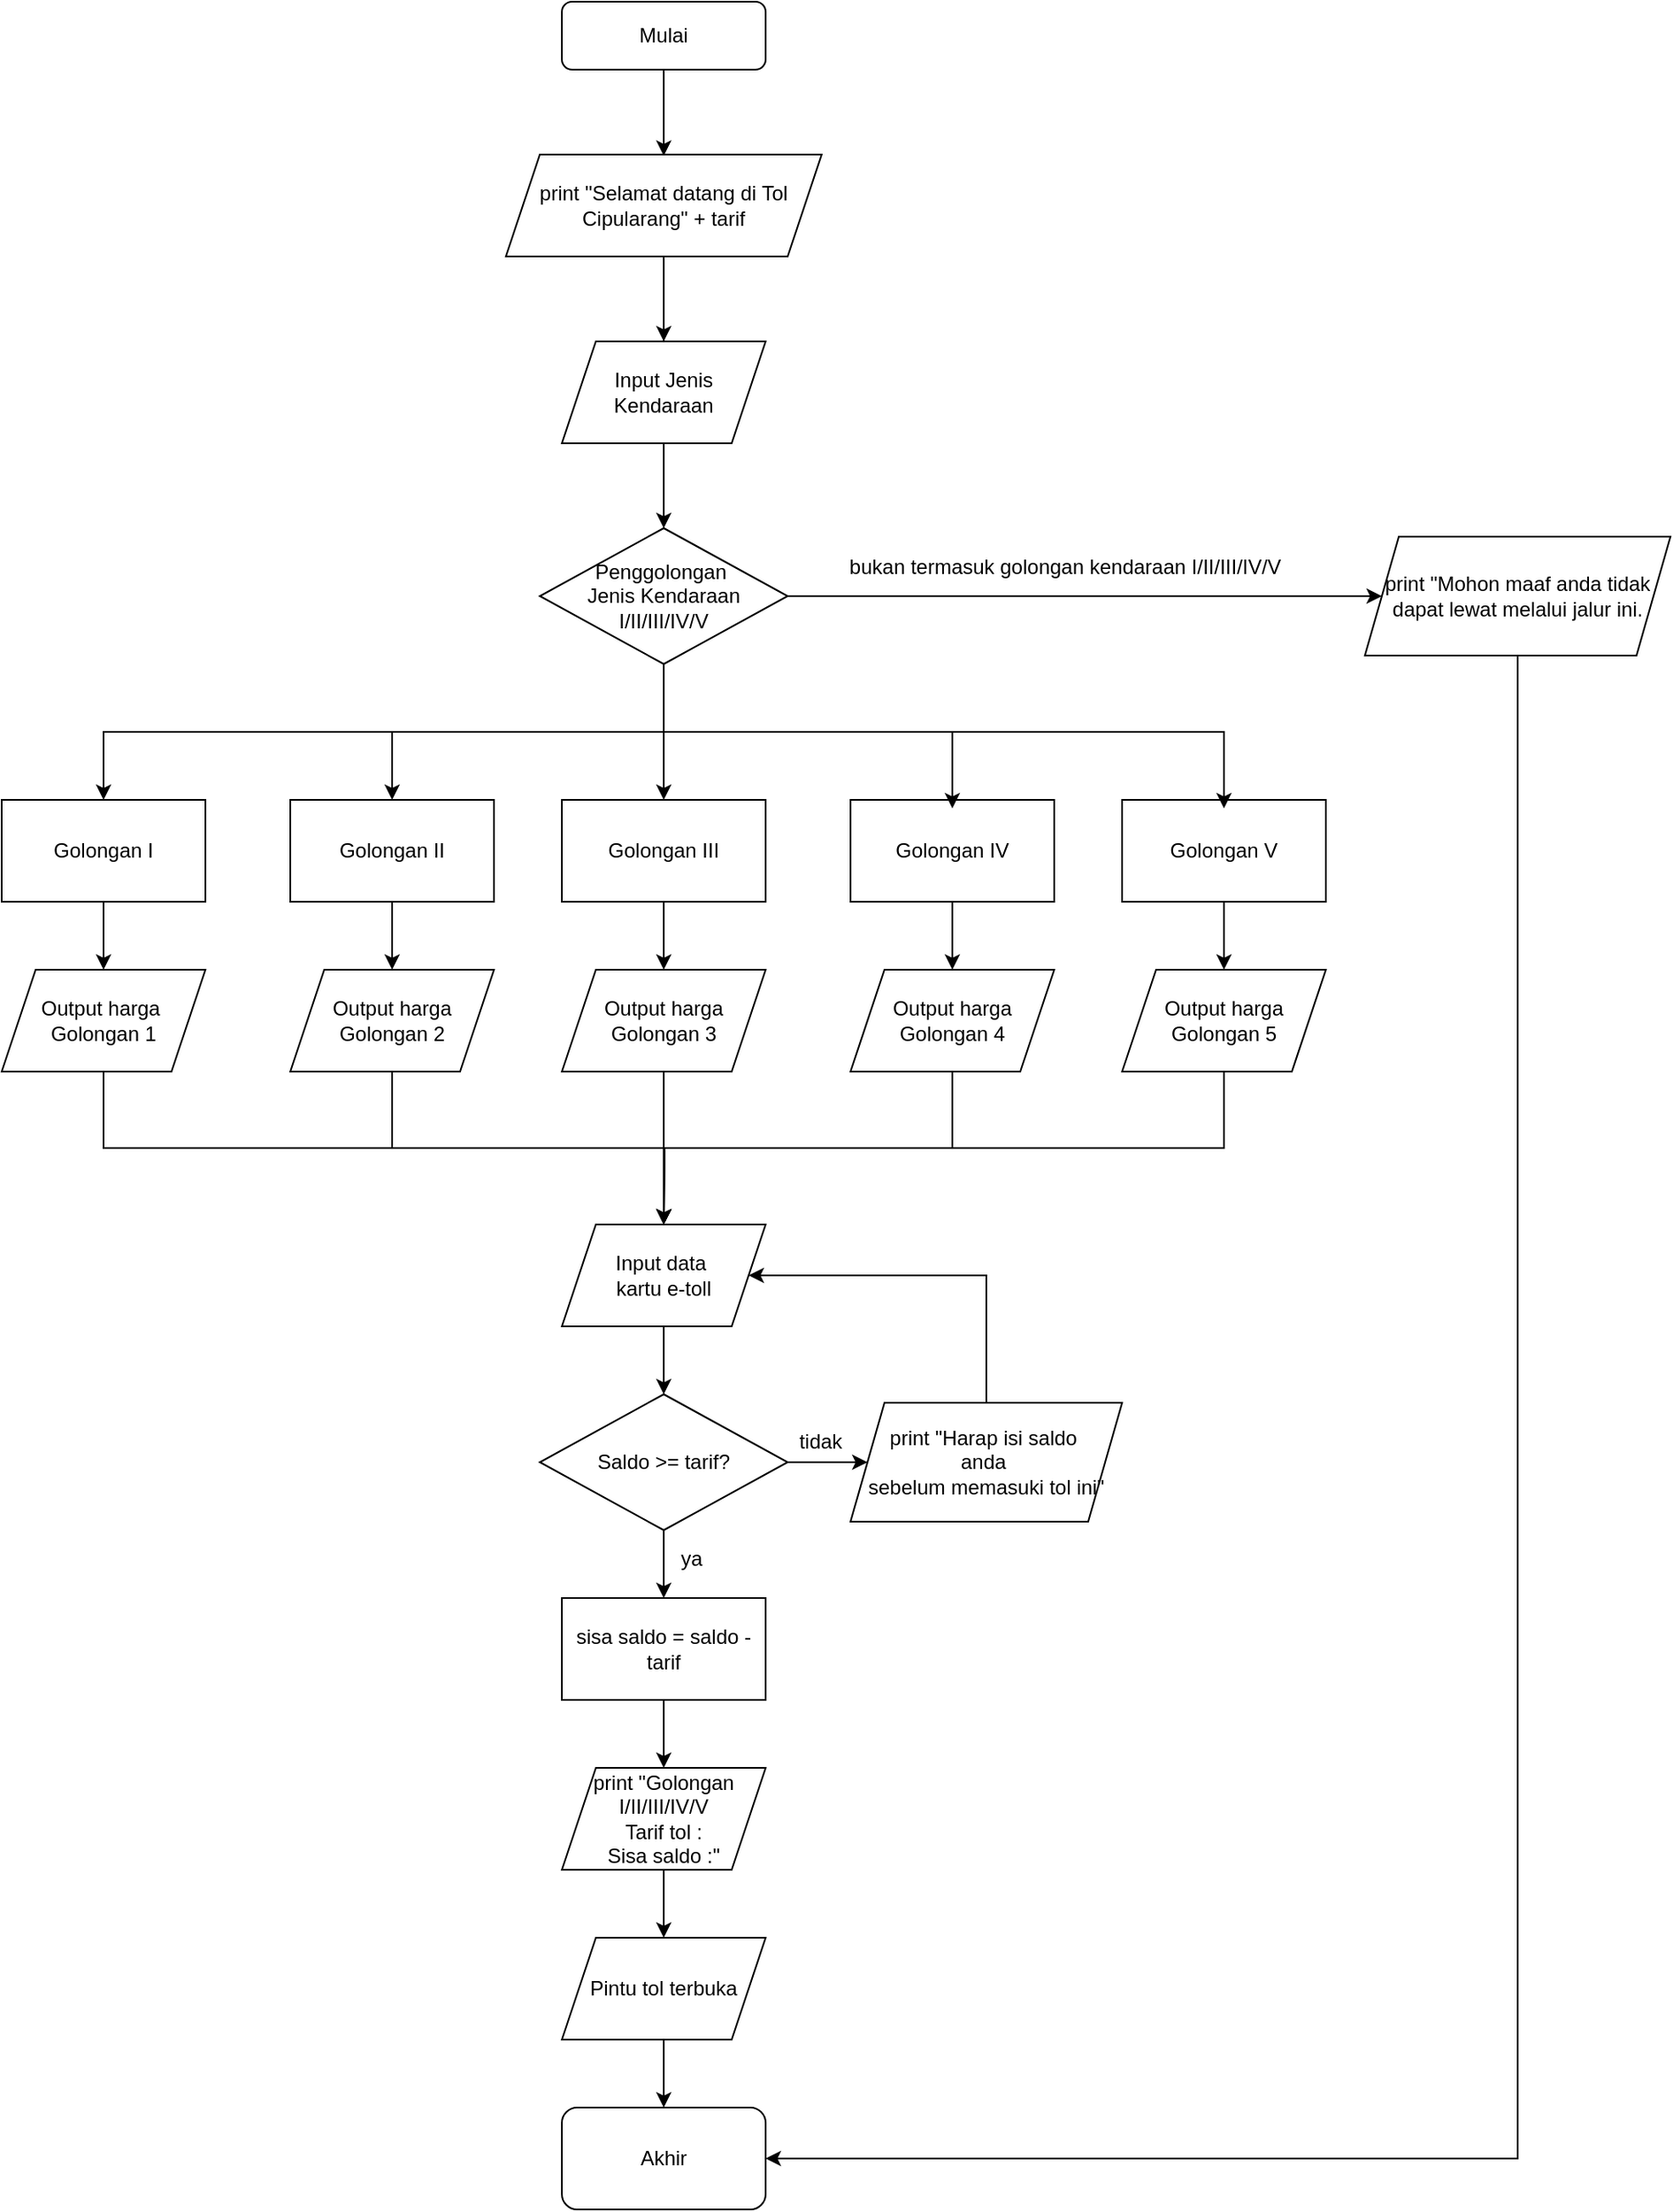 <mxfile version="24.8.4">
  <diagram id="C5RBs43oDa-KdzZeNtuy" name="Page-1">
    <mxGraphModel dx="3000" dy="1491" grid="1" gridSize="10" guides="1" tooltips="1" connect="1" arrows="1" fold="1" page="1" pageScale="1" pageWidth="827" pageHeight="1169" math="0" shadow="0">
      <root>
        <mxCell id="WIyWlLk6GJQsqaUBKTNV-0" />
        <mxCell id="WIyWlLk6GJQsqaUBKTNV-1" parent="WIyWlLk6GJQsqaUBKTNV-0" />
        <mxCell id="WIyWlLk6GJQsqaUBKTNV-3" value="Mulai" style="rounded=1;whiteSpace=wrap;html=1;fontSize=12;glass=0;strokeWidth=1;shadow=0;" parent="WIyWlLk6GJQsqaUBKTNV-1" vertex="1">
          <mxGeometry x="354" y="100" width="120" height="40" as="geometry" />
        </mxCell>
        <mxCell id="0tAWVHB6Q2zak3xJbXym-4" value="" style="endArrow=classic;html=1;rounded=0;" edge="1" parent="WIyWlLk6GJQsqaUBKTNV-1" source="WIyWlLk6GJQsqaUBKTNV-3">
          <mxGeometry width="50" height="50" relative="1" as="geometry">
            <mxPoint x="414" y="170" as="sourcePoint" />
            <mxPoint x="414" y="190.711" as="targetPoint" />
          </mxGeometry>
        </mxCell>
        <mxCell id="0tAWVHB6Q2zak3xJbXym-81" value="" style="edgeStyle=orthogonalEdgeStyle;rounded=0;orthogonalLoop=1;jettySize=auto;html=1;" edge="1" parent="WIyWlLk6GJQsqaUBKTNV-1" source="0tAWVHB6Q2zak3xJbXym-5" target="0tAWVHB6Q2zak3xJbXym-8">
          <mxGeometry relative="1" as="geometry" />
        </mxCell>
        <mxCell id="0tAWVHB6Q2zak3xJbXym-5" value="print &quot;Selamat datang di Tol&lt;div&gt;Cipularang&quot; + tarif&lt;/div&gt;" style="shape=parallelogram;perimeter=parallelogramPerimeter;whiteSpace=wrap;html=1;fixedSize=1;" vertex="1" parent="WIyWlLk6GJQsqaUBKTNV-1">
          <mxGeometry x="321" y="190" width="186" height="60" as="geometry" />
        </mxCell>
        <mxCell id="0tAWVHB6Q2zak3xJbXym-7" value="" style="endArrow=classic;html=1;rounded=0;" edge="1" parent="WIyWlLk6GJQsqaUBKTNV-1" source="0tAWVHB6Q2zak3xJbXym-5">
          <mxGeometry width="50" height="50" relative="1" as="geometry">
            <mxPoint x="414" y="300" as="sourcePoint" />
            <mxPoint x="414" y="320.711" as="targetPoint" />
          </mxGeometry>
        </mxCell>
        <mxCell id="0tAWVHB6Q2zak3xJbXym-8" value="Input Jenis&lt;div&gt;Kendaraan&lt;/div&gt;" style="shape=parallelogram;perimeter=parallelogramPerimeter;whiteSpace=wrap;html=1;fixedSize=1;" vertex="1" parent="WIyWlLk6GJQsqaUBKTNV-1">
          <mxGeometry x="354" y="300" width="120" height="60" as="geometry" />
        </mxCell>
        <mxCell id="0tAWVHB6Q2zak3xJbXym-9" value="" style="endArrow=classic;html=1;rounded=0;" edge="1" parent="WIyWlLk6GJQsqaUBKTNV-1" source="0tAWVHB6Q2zak3xJbXym-10">
          <mxGeometry width="50" height="50" relative="1" as="geometry">
            <mxPoint x="414" y="430" as="sourcePoint" />
            <mxPoint x="414" y="450.711" as="targetPoint" />
          </mxGeometry>
        </mxCell>
        <mxCell id="0tAWVHB6Q2zak3xJbXym-39" style="edgeStyle=orthogonalEdgeStyle;rounded=0;orthogonalLoop=1;jettySize=auto;html=1;exitX=0.5;exitY=1;exitDx=0;exitDy=0;entryX=0.5;entryY=0;entryDx=0;entryDy=0;" edge="1" parent="WIyWlLk6GJQsqaUBKTNV-1" source="0tAWVHB6Q2zak3xJbXym-10" target="0tAWVHB6Q2zak3xJbXym-28">
          <mxGeometry relative="1" as="geometry" />
        </mxCell>
        <mxCell id="0tAWVHB6Q2zak3xJbXym-40" style="edgeStyle=orthogonalEdgeStyle;rounded=0;orthogonalLoop=1;jettySize=auto;html=1;exitX=0.5;exitY=1;exitDx=0;exitDy=0;entryX=0.5;entryY=0;entryDx=0;entryDy=0;" edge="1" parent="WIyWlLk6GJQsqaUBKTNV-1" source="0tAWVHB6Q2zak3xJbXym-10" target="0tAWVHB6Q2zak3xJbXym-29">
          <mxGeometry relative="1" as="geometry" />
        </mxCell>
        <mxCell id="0tAWVHB6Q2zak3xJbXym-41" style="edgeStyle=orthogonalEdgeStyle;rounded=0;orthogonalLoop=1;jettySize=auto;html=1;exitX=0.5;exitY=1;exitDx=0;exitDy=0;entryX=0.5;entryY=0;entryDx=0;entryDy=0;" edge="1" parent="WIyWlLk6GJQsqaUBKTNV-1" source="0tAWVHB6Q2zak3xJbXym-10" target="0tAWVHB6Q2zak3xJbXym-30">
          <mxGeometry relative="1" as="geometry" />
        </mxCell>
        <mxCell id="0tAWVHB6Q2zak3xJbXym-49" value="" style="edgeStyle=orthogonalEdgeStyle;rounded=0;orthogonalLoop=1;jettySize=auto;html=1;" edge="1" parent="WIyWlLk6GJQsqaUBKTNV-1" source="0tAWVHB6Q2zak3xJbXym-28" target="0tAWVHB6Q2zak3xJbXym-44">
          <mxGeometry relative="1" as="geometry" />
        </mxCell>
        <mxCell id="0tAWVHB6Q2zak3xJbXym-28" value="Golongan I" style="rounded=0;whiteSpace=wrap;html=1;" vertex="1" parent="WIyWlLk6GJQsqaUBKTNV-1">
          <mxGeometry x="24" y="570" width="120" height="60" as="geometry" />
        </mxCell>
        <mxCell id="0tAWVHB6Q2zak3xJbXym-50" value="" style="edgeStyle=orthogonalEdgeStyle;rounded=0;orthogonalLoop=1;jettySize=auto;html=1;" edge="1" parent="WIyWlLk6GJQsqaUBKTNV-1" source="0tAWVHB6Q2zak3xJbXym-29" target="0tAWVHB6Q2zak3xJbXym-45">
          <mxGeometry relative="1" as="geometry" />
        </mxCell>
        <mxCell id="0tAWVHB6Q2zak3xJbXym-29" value="Golongan II" style="rounded=0;whiteSpace=wrap;html=1;" vertex="1" parent="WIyWlLk6GJQsqaUBKTNV-1">
          <mxGeometry x="194" y="570" width="120" height="60" as="geometry" />
        </mxCell>
        <mxCell id="0tAWVHB6Q2zak3xJbXym-51" value="" style="edgeStyle=orthogonalEdgeStyle;rounded=0;orthogonalLoop=1;jettySize=auto;html=1;" edge="1" parent="WIyWlLk6GJQsqaUBKTNV-1" source="0tAWVHB6Q2zak3xJbXym-30" target="0tAWVHB6Q2zak3xJbXym-46">
          <mxGeometry relative="1" as="geometry" />
        </mxCell>
        <mxCell id="0tAWVHB6Q2zak3xJbXym-30" value="Golongan III" style="rounded=0;whiteSpace=wrap;html=1;" vertex="1" parent="WIyWlLk6GJQsqaUBKTNV-1">
          <mxGeometry x="354" y="570" width="120" height="60" as="geometry" />
        </mxCell>
        <mxCell id="0tAWVHB6Q2zak3xJbXym-52" value="" style="edgeStyle=orthogonalEdgeStyle;rounded=0;orthogonalLoop=1;jettySize=auto;html=1;" edge="1" parent="WIyWlLk6GJQsqaUBKTNV-1" source="0tAWVHB6Q2zak3xJbXym-31" target="0tAWVHB6Q2zak3xJbXym-47">
          <mxGeometry relative="1" as="geometry" />
        </mxCell>
        <mxCell id="0tAWVHB6Q2zak3xJbXym-31" value="Golongan IV" style="rounded=0;whiteSpace=wrap;html=1;" vertex="1" parent="WIyWlLk6GJQsqaUBKTNV-1">
          <mxGeometry x="524" y="570" width="120" height="60" as="geometry" />
        </mxCell>
        <mxCell id="0tAWVHB6Q2zak3xJbXym-53" value="" style="edgeStyle=orthogonalEdgeStyle;rounded=0;orthogonalLoop=1;jettySize=auto;html=1;" edge="1" parent="WIyWlLk6GJQsqaUBKTNV-1" source="0tAWVHB6Q2zak3xJbXym-32" target="0tAWVHB6Q2zak3xJbXym-48">
          <mxGeometry relative="1" as="geometry" />
        </mxCell>
        <mxCell id="0tAWVHB6Q2zak3xJbXym-32" value="Golongan V" style="rounded=0;whiteSpace=wrap;html=1;" vertex="1" parent="WIyWlLk6GJQsqaUBKTNV-1">
          <mxGeometry x="684" y="570" width="120" height="60" as="geometry" />
        </mxCell>
        <mxCell id="0tAWVHB6Q2zak3xJbXym-42" style="edgeStyle=orthogonalEdgeStyle;rounded=0;orthogonalLoop=1;jettySize=auto;html=1;exitX=0.5;exitY=1;exitDx=0;exitDy=0;entryX=0.5;entryY=0.083;entryDx=0;entryDy=0;entryPerimeter=0;" edge="1" parent="WIyWlLk6GJQsqaUBKTNV-1" source="0tAWVHB6Q2zak3xJbXym-10" target="0tAWVHB6Q2zak3xJbXym-31">
          <mxGeometry relative="1" as="geometry" />
        </mxCell>
        <mxCell id="0tAWVHB6Q2zak3xJbXym-43" style="edgeStyle=orthogonalEdgeStyle;rounded=0;orthogonalLoop=1;jettySize=auto;html=1;exitX=0.5;exitY=1;exitDx=0;exitDy=0;entryX=0.5;entryY=0.083;entryDx=0;entryDy=0;entryPerimeter=0;" edge="1" parent="WIyWlLk6GJQsqaUBKTNV-1" source="0tAWVHB6Q2zak3xJbXym-10" target="0tAWVHB6Q2zak3xJbXym-32">
          <mxGeometry relative="1" as="geometry" />
        </mxCell>
        <mxCell id="0tAWVHB6Q2zak3xJbXym-95" style="edgeStyle=orthogonalEdgeStyle;rounded=0;orthogonalLoop=1;jettySize=auto;html=1;exitX=0.5;exitY=1;exitDx=0;exitDy=0;" edge="1" parent="WIyWlLk6GJQsqaUBKTNV-1" source="0tAWVHB6Q2zak3xJbXym-44">
          <mxGeometry relative="1" as="geometry">
            <mxPoint x="414" y="820" as="targetPoint" />
          </mxGeometry>
        </mxCell>
        <mxCell id="0tAWVHB6Q2zak3xJbXym-44" value="Output harga&amp;nbsp;&lt;div&gt;Golongan 1&lt;/div&gt;" style="shape=parallelogram;perimeter=parallelogramPerimeter;whiteSpace=wrap;html=1;fixedSize=1;" vertex="1" parent="WIyWlLk6GJQsqaUBKTNV-1">
          <mxGeometry x="24" y="670" width="120" height="60" as="geometry" />
        </mxCell>
        <mxCell id="0tAWVHB6Q2zak3xJbXym-99" style="edgeStyle=orthogonalEdgeStyle;rounded=0;orthogonalLoop=1;jettySize=auto;html=1;exitX=0.5;exitY=1;exitDx=0;exitDy=0;endArrow=none;endFill=0;" edge="1" parent="WIyWlLk6GJQsqaUBKTNV-1">
          <mxGeometry relative="1" as="geometry">
            <mxPoint x="254" y="775" as="targetPoint" />
            <mxPoint x="254" y="725" as="sourcePoint" />
          </mxGeometry>
        </mxCell>
        <mxCell id="0tAWVHB6Q2zak3xJbXym-45" value="Output harga&lt;div&gt;Golongan 2&lt;/div&gt;" style="shape=parallelogram;perimeter=parallelogramPerimeter;whiteSpace=wrap;html=1;fixedSize=1;" vertex="1" parent="WIyWlLk6GJQsqaUBKTNV-1">
          <mxGeometry x="194" y="670" width="120" height="60" as="geometry" />
        </mxCell>
        <mxCell id="0tAWVHB6Q2zak3xJbXym-112" style="edgeStyle=orthogonalEdgeStyle;rounded=0;orthogonalLoop=1;jettySize=auto;html=1;exitX=0.5;exitY=1;exitDx=0;exitDy=0;entryX=0.5;entryY=0;entryDx=0;entryDy=0;" edge="1" parent="WIyWlLk6GJQsqaUBKTNV-1" source="0tAWVHB6Q2zak3xJbXym-46" target="0tAWVHB6Q2zak3xJbXym-109">
          <mxGeometry relative="1" as="geometry" />
        </mxCell>
        <mxCell id="0tAWVHB6Q2zak3xJbXym-46" value="Output harga&lt;div&gt;Golongan 3&lt;/div&gt;" style="shape=parallelogram;perimeter=parallelogramPerimeter;whiteSpace=wrap;html=1;fixedSize=1;" vertex="1" parent="WIyWlLk6GJQsqaUBKTNV-1">
          <mxGeometry x="354" y="670" width="120" height="60" as="geometry" />
        </mxCell>
        <mxCell id="0tAWVHB6Q2zak3xJbXym-101" style="edgeStyle=orthogonalEdgeStyle;rounded=0;orthogonalLoop=1;jettySize=auto;html=1;exitX=0.5;exitY=1;exitDx=0;exitDy=0;entryX=0.5;entryY=0;entryDx=0;entryDy=0;" edge="1" parent="WIyWlLk6GJQsqaUBKTNV-1" source="0tAWVHB6Q2zak3xJbXym-47">
          <mxGeometry relative="1" as="geometry">
            <mxPoint x="414" y="820" as="targetPoint" />
          </mxGeometry>
        </mxCell>
        <mxCell id="0tAWVHB6Q2zak3xJbXym-47" value="Output harga Golongan 4" style="shape=parallelogram;perimeter=parallelogramPerimeter;whiteSpace=wrap;html=1;fixedSize=1;" vertex="1" parent="WIyWlLk6GJQsqaUBKTNV-1">
          <mxGeometry x="524" y="670" width="120" height="60" as="geometry" />
        </mxCell>
        <mxCell id="0tAWVHB6Q2zak3xJbXym-111" style="edgeStyle=orthogonalEdgeStyle;rounded=0;orthogonalLoop=1;jettySize=auto;html=1;exitX=0.5;exitY=1;exitDx=0;exitDy=0;entryX=0.5;entryY=0;entryDx=0;entryDy=0;" edge="1" parent="WIyWlLk6GJQsqaUBKTNV-1" source="0tAWVHB6Q2zak3xJbXym-48" target="0tAWVHB6Q2zak3xJbXym-109">
          <mxGeometry relative="1" as="geometry" />
        </mxCell>
        <mxCell id="0tAWVHB6Q2zak3xJbXym-48" value="Output harga&lt;div&gt;Golongan 5&lt;/div&gt;" style="shape=parallelogram;perimeter=parallelogramPerimeter;whiteSpace=wrap;html=1;fixedSize=1;" vertex="1" parent="WIyWlLk6GJQsqaUBKTNV-1">
          <mxGeometry x="684" y="670" width="120" height="60" as="geometry" />
        </mxCell>
        <mxCell id="0tAWVHB6Q2zak3xJbXym-80" value="" style="endArrow=classic;html=1;rounded=0;" edge="1" parent="WIyWlLk6GJQsqaUBKTNV-1" source="0tAWVHB6Q2zak3xJbXym-8" target="0tAWVHB6Q2zak3xJbXym-10">
          <mxGeometry width="50" height="50" relative="1" as="geometry">
            <mxPoint x="414" y="360" as="sourcePoint" />
            <mxPoint x="414" y="450.711" as="targetPoint" />
          </mxGeometry>
        </mxCell>
        <mxCell id="0tAWVHB6Q2zak3xJbXym-137" style="edgeStyle=orthogonalEdgeStyle;rounded=0;orthogonalLoop=1;jettySize=auto;html=1;exitX=1;exitY=0.5;exitDx=0;exitDy=0;entryX=0;entryY=0.5;entryDx=0;entryDy=0;" edge="1" parent="WIyWlLk6GJQsqaUBKTNV-1" source="0tAWVHB6Q2zak3xJbXym-10" target="0tAWVHB6Q2zak3xJbXym-85">
          <mxGeometry relative="1" as="geometry" />
        </mxCell>
        <mxCell id="0tAWVHB6Q2zak3xJbXym-10" value="Penggolongan&amp;nbsp;&lt;div&gt;Jenis Kendaraan&lt;/div&gt;&lt;div&gt;I/II/III/IV/V&lt;/div&gt;" style="rhombus;whiteSpace=wrap;html=1;" vertex="1" parent="WIyWlLk6GJQsqaUBKTNV-1">
          <mxGeometry x="341" y="410" width="146" height="80" as="geometry" />
        </mxCell>
        <mxCell id="0tAWVHB6Q2zak3xJbXym-138" style="edgeStyle=orthogonalEdgeStyle;rounded=0;orthogonalLoop=1;jettySize=auto;html=1;exitX=0.5;exitY=1;exitDx=0;exitDy=0;entryX=1;entryY=0.5;entryDx=0;entryDy=0;" edge="1" parent="WIyWlLk6GJQsqaUBKTNV-1" source="0tAWVHB6Q2zak3xJbXym-85" target="0tAWVHB6Q2zak3xJbXym-134">
          <mxGeometry relative="1" as="geometry" />
        </mxCell>
        <mxCell id="0tAWVHB6Q2zak3xJbXym-85" value="print &quot;Mohon maaf anda tidak dapat lewat melalui jalur ini." style="shape=parallelogram;perimeter=parallelogramPerimeter;whiteSpace=wrap;html=1;fixedSize=1;" vertex="1" parent="WIyWlLk6GJQsqaUBKTNV-1">
          <mxGeometry x="827" y="415" width="180" height="70" as="geometry" />
        </mxCell>
        <mxCell id="0tAWVHB6Q2zak3xJbXym-115" style="edgeStyle=orthogonalEdgeStyle;rounded=0;orthogonalLoop=1;jettySize=auto;html=1;exitX=0.5;exitY=1;exitDx=0;exitDy=0;entryX=0.5;entryY=0;entryDx=0;entryDy=0;" edge="1" parent="WIyWlLk6GJQsqaUBKTNV-1" source="0tAWVHB6Q2zak3xJbXym-109" target="0tAWVHB6Q2zak3xJbXym-114">
          <mxGeometry relative="1" as="geometry" />
        </mxCell>
        <mxCell id="0tAWVHB6Q2zak3xJbXym-121" style="edgeStyle=orthogonalEdgeStyle;rounded=0;orthogonalLoop=1;jettySize=auto;html=1;exitX=1;exitY=0.5;exitDx=0;exitDy=0;entryX=0.5;entryY=0;entryDx=0;entryDy=0;endArrow=none;endFill=0;startArrow=classic;startFill=1;" edge="1" parent="WIyWlLk6GJQsqaUBKTNV-1" source="0tAWVHB6Q2zak3xJbXym-109" target="0tAWVHB6Q2zak3xJbXym-116">
          <mxGeometry relative="1" as="geometry" />
        </mxCell>
        <mxCell id="0tAWVHB6Q2zak3xJbXym-109" value="Input data&amp;nbsp;&lt;div&gt;kartu e-toll&lt;/div&gt;" style="shape=parallelogram;perimeter=parallelogramPerimeter;whiteSpace=wrap;html=1;fixedSize=1;" vertex="1" parent="WIyWlLk6GJQsqaUBKTNV-1">
          <mxGeometry x="354" y="820" width="120" height="60" as="geometry" />
        </mxCell>
        <mxCell id="0tAWVHB6Q2zak3xJbXym-117" style="edgeStyle=orthogonalEdgeStyle;rounded=0;orthogonalLoop=1;jettySize=auto;html=1;exitX=1;exitY=0.5;exitDx=0;exitDy=0;entryX=0;entryY=0.5;entryDx=0;entryDy=0;" edge="1" parent="WIyWlLk6GJQsqaUBKTNV-1" source="0tAWVHB6Q2zak3xJbXym-114" target="0tAWVHB6Q2zak3xJbXym-116">
          <mxGeometry relative="1" as="geometry" />
        </mxCell>
        <mxCell id="0tAWVHB6Q2zak3xJbXym-125" value="" style="edgeStyle=orthogonalEdgeStyle;rounded=0;orthogonalLoop=1;jettySize=auto;html=1;" edge="1" parent="WIyWlLk6GJQsqaUBKTNV-1" source="0tAWVHB6Q2zak3xJbXym-114" target="0tAWVHB6Q2zak3xJbXym-124">
          <mxGeometry relative="1" as="geometry" />
        </mxCell>
        <mxCell id="0tAWVHB6Q2zak3xJbXym-114" value="Saldo &amp;gt;= tarif?" style="rhombus;whiteSpace=wrap;html=1;" vertex="1" parent="WIyWlLk6GJQsqaUBKTNV-1">
          <mxGeometry x="341" y="920" width="146" height="80" as="geometry" />
        </mxCell>
        <mxCell id="0tAWVHB6Q2zak3xJbXym-116" value="print &quot;Harap isi saldo&amp;nbsp;&lt;div&gt;anda&amp;nbsp;&lt;/div&gt;&lt;div&gt;sebelum memasuki tol ini&quot;&lt;/div&gt;" style="shape=parallelogram;perimeter=parallelogramPerimeter;whiteSpace=wrap;html=1;fixedSize=1;" vertex="1" parent="WIyWlLk6GJQsqaUBKTNV-1">
          <mxGeometry x="524" y="925" width="160" height="70" as="geometry" />
        </mxCell>
        <mxCell id="0tAWVHB6Q2zak3xJbXym-122" value="tidak" style="text;html=1;align=center;verticalAlign=middle;resizable=0;points=[];autosize=1;strokeColor=none;fillColor=none;" vertex="1" parent="WIyWlLk6GJQsqaUBKTNV-1">
          <mxGeometry x="481" y="933" width="50" height="30" as="geometry" />
        </mxCell>
        <mxCell id="0tAWVHB6Q2zak3xJbXym-129" value="" style="edgeStyle=orthogonalEdgeStyle;rounded=0;orthogonalLoop=1;jettySize=auto;html=1;" edge="1" parent="WIyWlLk6GJQsqaUBKTNV-1" source="0tAWVHB6Q2zak3xJbXym-124" target="0tAWVHB6Q2zak3xJbXym-128">
          <mxGeometry relative="1" as="geometry" />
        </mxCell>
        <mxCell id="0tAWVHB6Q2zak3xJbXym-124" value="sisa saldo = saldo - tarif" style="whiteSpace=wrap;html=1;" vertex="1" parent="WIyWlLk6GJQsqaUBKTNV-1">
          <mxGeometry x="354" y="1040" width="120" height="60" as="geometry" />
        </mxCell>
        <mxCell id="0tAWVHB6Q2zak3xJbXym-127" value="ya" style="text;html=1;align=center;verticalAlign=middle;resizable=0;points=[];autosize=1;strokeColor=none;fillColor=none;" vertex="1" parent="WIyWlLk6GJQsqaUBKTNV-1">
          <mxGeometry x="410" y="1002" width="40" height="30" as="geometry" />
        </mxCell>
        <mxCell id="0tAWVHB6Q2zak3xJbXym-133" value="" style="edgeStyle=orthogonalEdgeStyle;rounded=0;orthogonalLoop=1;jettySize=auto;html=1;" edge="1" parent="WIyWlLk6GJQsqaUBKTNV-1" source="0tAWVHB6Q2zak3xJbXym-128" target="0tAWVHB6Q2zak3xJbXym-132">
          <mxGeometry relative="1" as="geometry" />
        </mxCell>
        <mxCell id="0tAWVHB6Q2zak3xJbXym-128" value="print &quot;Golongan I/II/III/IV/V&lt;div&gt;Tarif tol :&lt;/div&gt;&lt;div&gt;Sisa saldo :&quot;&lt;/div&gt;" style="shape=parallelogram;perimeter=parallelogramPerimeter;whiteSpace=wrap;html=1;fixedSize=1;" vertex="1" parent="WIyWlLk6GJQsqaUBKTNV-1">
          <mxGeometry x="354" y="1140" width="120" height="60" as="geometry" />
        </mxCell>
        <mxCell id="0tAWVHB6Q2zak3xJbXym-135" value="" style="edgeStyle=orthogonalEdgeStyle;rounded=0;orthogonalLoop=1;jettySize=auto;html=1;" edge="1" parent="WIyWlLk6GJQsqaUBKTNV-1" source="0tAWVHB6Q2zak3xJbXym-132" target="0tAWVHB6Q2zak3xJbXym-134">
          <mxGeometry relative="1" as="geometry" />
        </mxCell>
        <mxCell id="0tAWVHB6Q2zak3xJbXym-132" value="Pintu tol terbuka" style="shape=parallelogram;perimeter=parallelogramPerimeter;whiteSpace=wrap;html=1;fixedSize=1;" vertex="1" parent="WIyWlLk6GJQsqaUBKTNV-1">
          <mxGeometry x="354" y="1240" width="120" height="60" as="geometry" />
        </mxCell>
        <mxCell id="0tAWVHB6Q2zak3xJbXym-134" value="Akhir" style="rounded=1;whiteSpace=wrap;html=1;" vertex="1" parent="WIyWlLk6GJQsqaUBKTNV-1">
          <mxGeometry x="354" y="1340" width="120" height="60" as="geometry" />
        </mxCell>
        <mxCell id="0tAWVHB6Q2zak3xJbXym-139" value="bukan termasuk golongan kendaraan I/II/III/IV/V" style="text;html=1;align=center;verticalAlign=middle;resizable=0;points=[];autosize=1;strokeColor=none;fillColor=none;" vertex="1" parent="WIyWlLk6GJQsqaUBKTNV-1">
          <mxGeometry x="510" y="418" width="280" height="30" as="geometry" />
        </mxCell>
      </root>
    </mxGraphModel>
  </diagram>
</mxfile>
